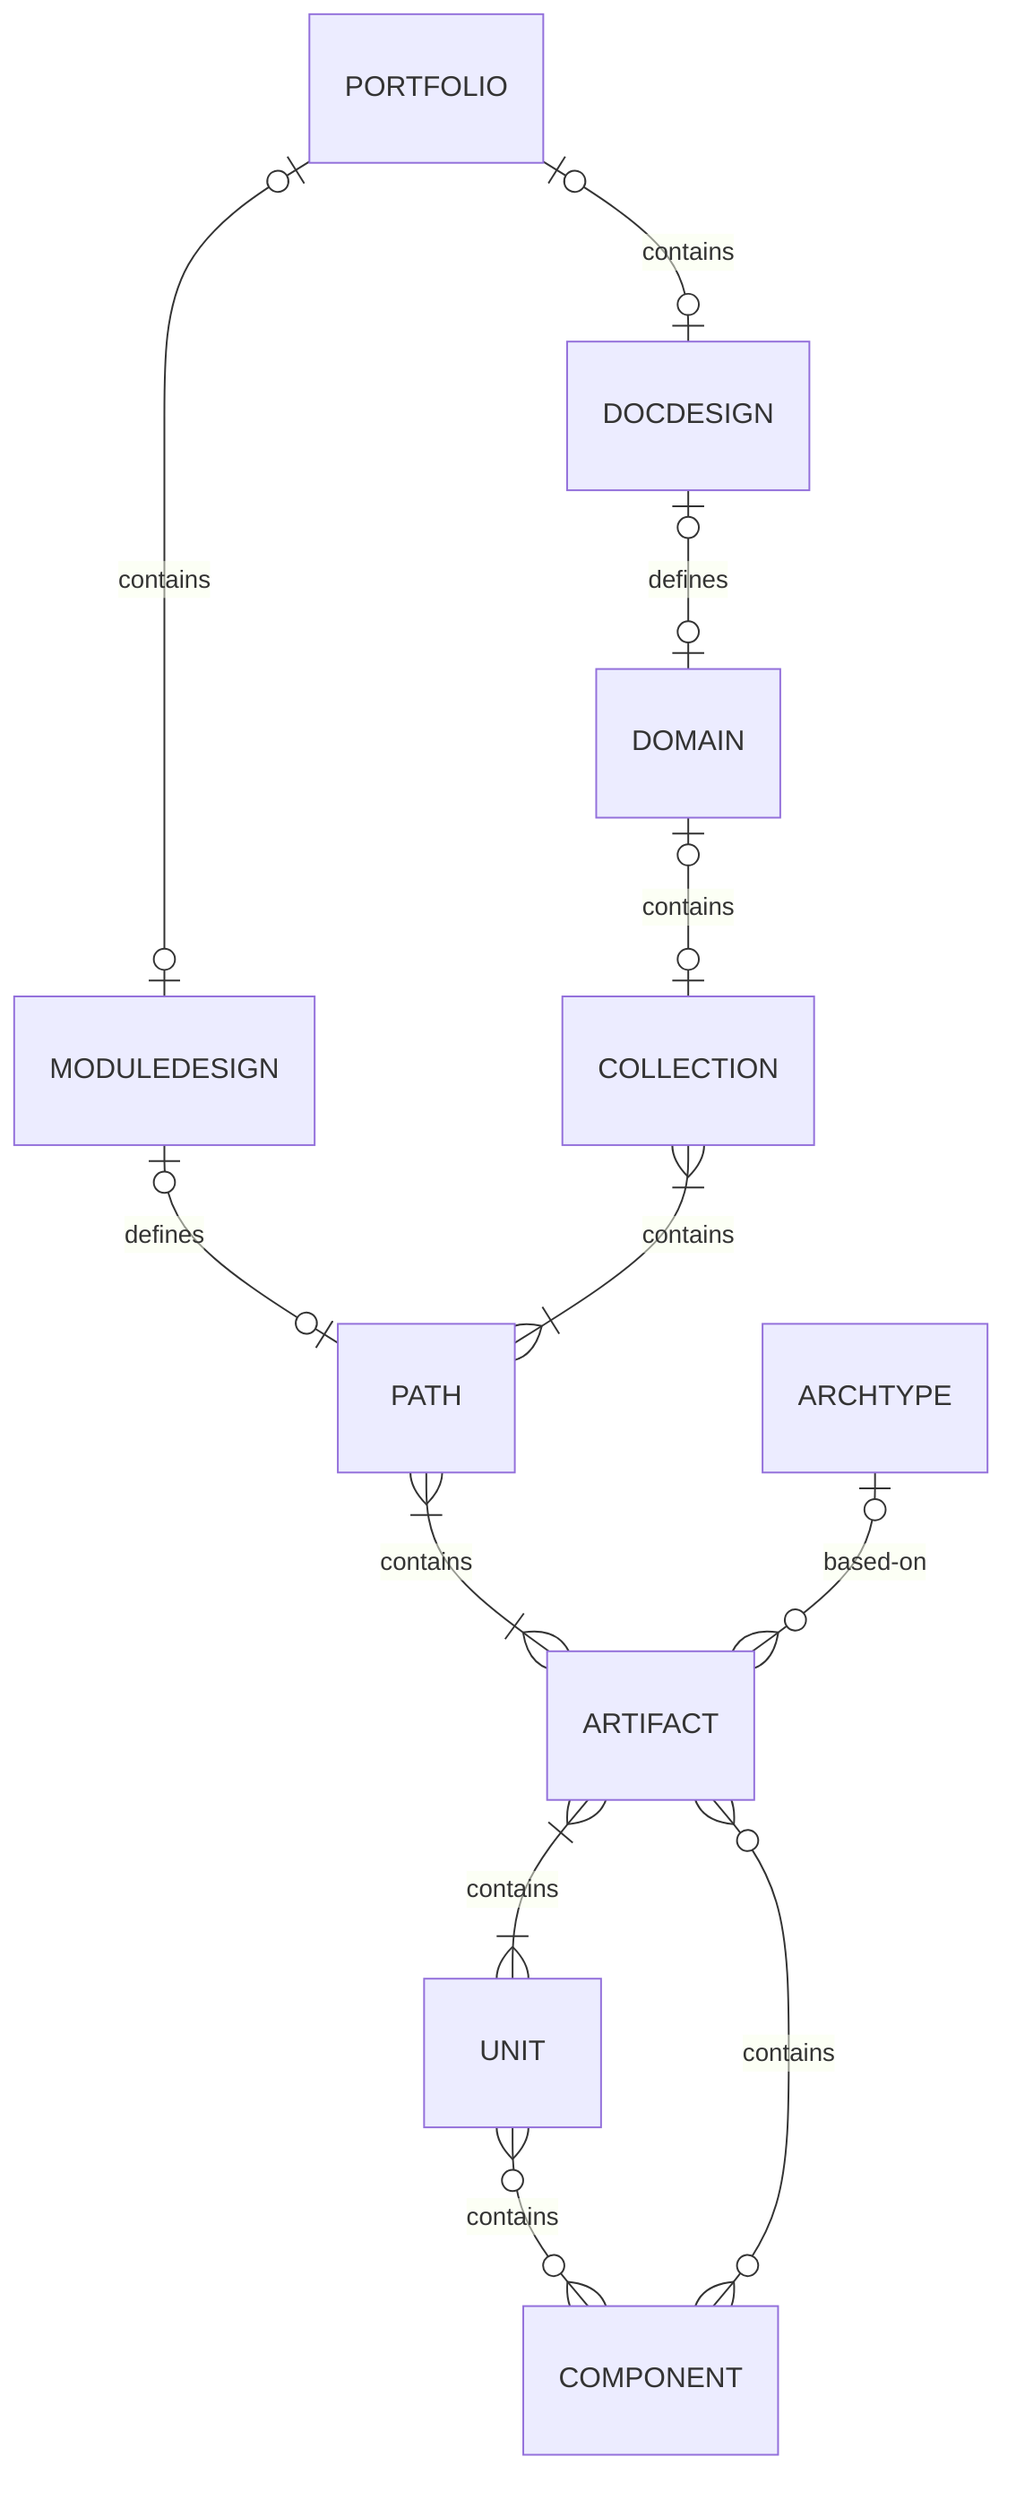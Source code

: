 erDiagram
        PORTFOLIO |o--o| DOCDESIGN : contains
        PORTFOLIO  |o--o| MODULEDESIGN : contains
        DOCDESIGN |o--o| DOMAIN : defines
        MODULEDESIGN |o--o| PATH : defines
        DOMAIN |o--o| COLLECTION: contains
        COLLECTION }|--|{ PATH : contains
        PATH }|--|{ ARTIFACT : contains
        ARTIFACT }|--|{ UNIT : contains
        UNIT }o--o{ COMPONENT : contains
        ARTIFACT }o--o{ COMPONENT : contains
        ARCHTYPE |o--o{ ARTIFACT : based-on